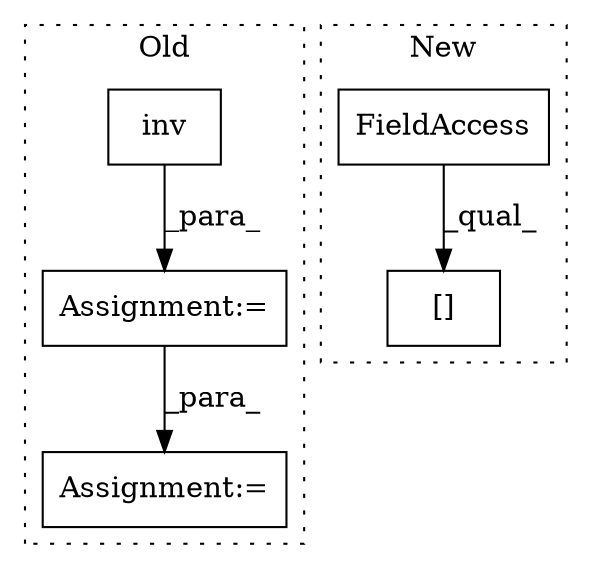 digraph G {
subgraph cluster0 {
1 [label="inv" a="32" s="3049,3061" l="4,1" shape="box"];
3 [label="Assignment:=" a="7" s="3402" l="1" shape="box"];
4 [label="Assignment:=" a="7" s="3087" l="1" shape="box"];
label = "Old";
style="dotted";
}
subgraph cluster1 {
2 [label="[]" a="2" s="3728,3747" l="18,1" shape="box"];
5 [label="FieldAccess" a="22" s="3728" l="17" shape="box"];
label = "New";
style="dotted";
}
1 -> 4 [label="_para_"];
4 -> 3 [label="_para_"];
5 -> 2 [label="_qual_"];
}